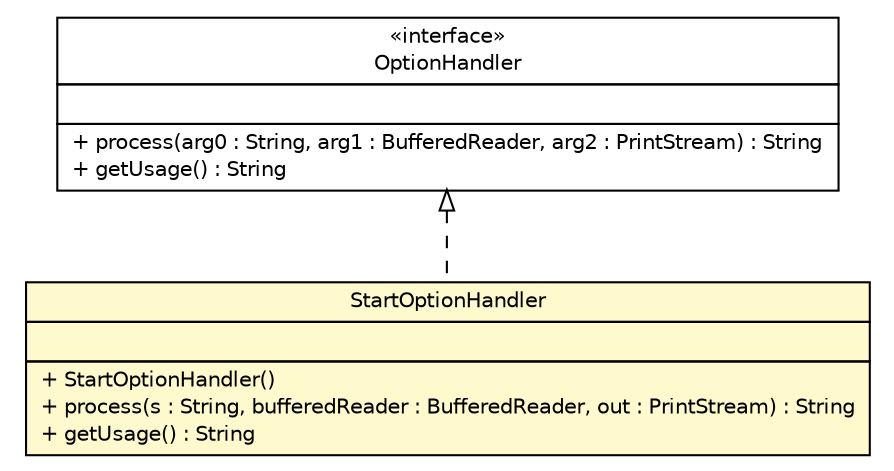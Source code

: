 #!/usr/local/bin/dot
#
# Class diagram 
# Generated by UMLGraph version R5_6 (http://www.umlgraph.org/)
#

digraph G {
	edge [fontname="Helvetica",fontsize=10,labelfontname="Helvetica",labelfontsize=10];
	node [fontname="Helvetica",fontsize=10,shape=plaintext];
	nodesep=0.25;
	ranksep=0.5;
	// sorcer.rio.cli.StartOptionHandler
	c343063 [label=<<table title="sorcer.rio.cli.StartOptionHandler" border="0" cellborder="1" cellspacing="0" cellpadding="2" port="p" bgcolor="lemonChiffon" href="./StartOptionHandler.html">
		<tr><td><table border="0" cellspacing="0" cellpadding="1">
<tr><td align="center" balign="center"> StartOptionHandler </td></tr>
		</table></td></tr>
		<tr><td><table border="0" cellspacing="0" cellpadding="1">
<tr><td align="left" balign="left">  </td></tr>
		</table></td></tr>
		<tr><td><table border="0" cellspacing="0" cellpadding="1">
<tr><td align="left" balign="left"> + StartOptionHandler() </td></tr>
<tr><td align="left" balign="left"> + process(s : String, bufferedReader : BufferedReader, out : PrintStream) : String </td></tr>
<tr><td align="left" balign="left"> + getUsage() : String </td></tr>
		</table></td></tr>
		</table>>, URL="./StartOptionHandler.html", fontname="Helvetica", fontcolor="black", fontsize=10.0];
	//sorcer.rio.cli.StartOptionHandler implements org.rioproject.tools.cli.OptionHandler
	c343141:p -> c343063:p [dir=back,arrowtail=empty,style=dashed];
	// org.rioproject.tools.cli.OptionHandler
	c343141 [label=<<table title="org.rioproject.tools.cli.OptionHandler" border="0" cellborder="1" cellspacing="0" cellpadding="2" port="p">
		<tr><td><table border="0" cellspacing="0" cellpadding="1">
<tr><td align="center" balign="center"> &#171;interface&#187; </td></tr>
<tr><td align="center" balign="center"> OptionHandler </td></tr>
		</table></td></tr>
		<tr><td><table border="0" cellspacing="0" cellpadding="1">
<tr><td align="left" balign="left">  </td></tr>
		</table></td></tr>
		<tr><td><table border="0" cellspacing="0" cellpadding="1">
<tr><td align="left" balign="left"> + process(arg0 : String, arg1 : BufferedReader, arg2 : PrintStream) : String </td></tr>
<tr><td align="left" balign="left"> + getUsage() : String </td></tr>
		</table></td></tr>
		</table>>, URL="null", fontname="Helvetica", fontcolor="black", fontsize=10.0];
}

